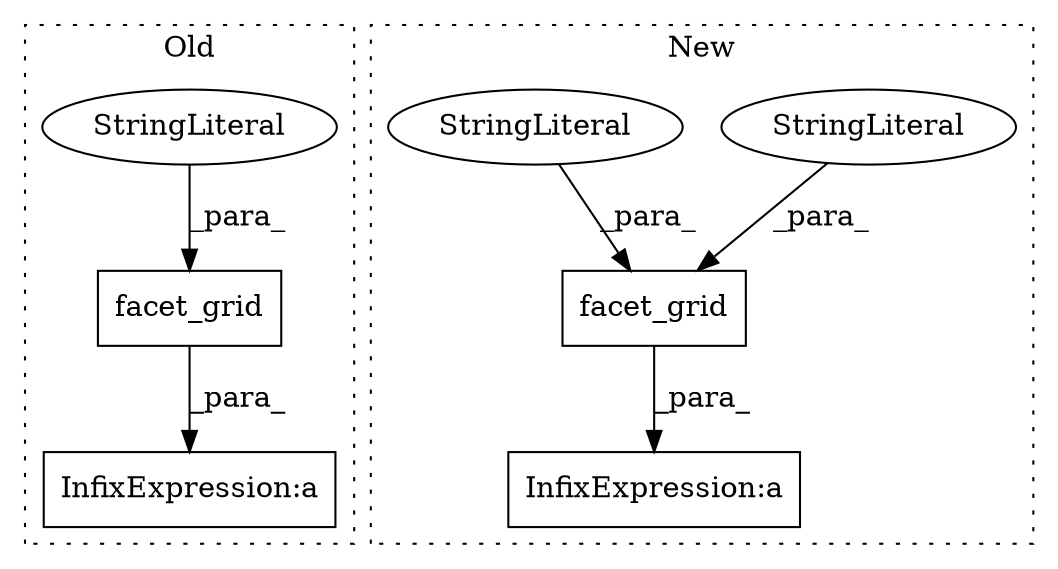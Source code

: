 digraph G {
subgraph cluster0 {
1 [label="facet_grid" a="32" s="3474,3511" l="11,1" shape="box"];
3 [label="InfixExpression:a" a="27" s="3471" l="3" shape="box"];
7 [label="StringLiteral" a="45" s="3496" l="15" shape="ellipse"];
label = "Old";
style="dotted";
}
subgraph cluster1 {
2 [label="facet_grid" a="32" s="4690,4716" l="11,1" shape="box"];
4 [label="InfixExpression:a" a="27" s="4687" l="3" shape="box"];
5 [label="StringLiteral" a="45" s="4701" l="5" shape="ellipse"];
6 [label="StringLiteral" a="45" s="4707" l="9" shape="ellipse"];
label = "New";
style="dotted";
}
1 -> 3 [label="_para_"];
2 -> 4 [label="_para_"];
5 -> 2 [label="_para_"];
6 -> 2 [label="_para_"];
7 -> 1 [label="_para_"];
}